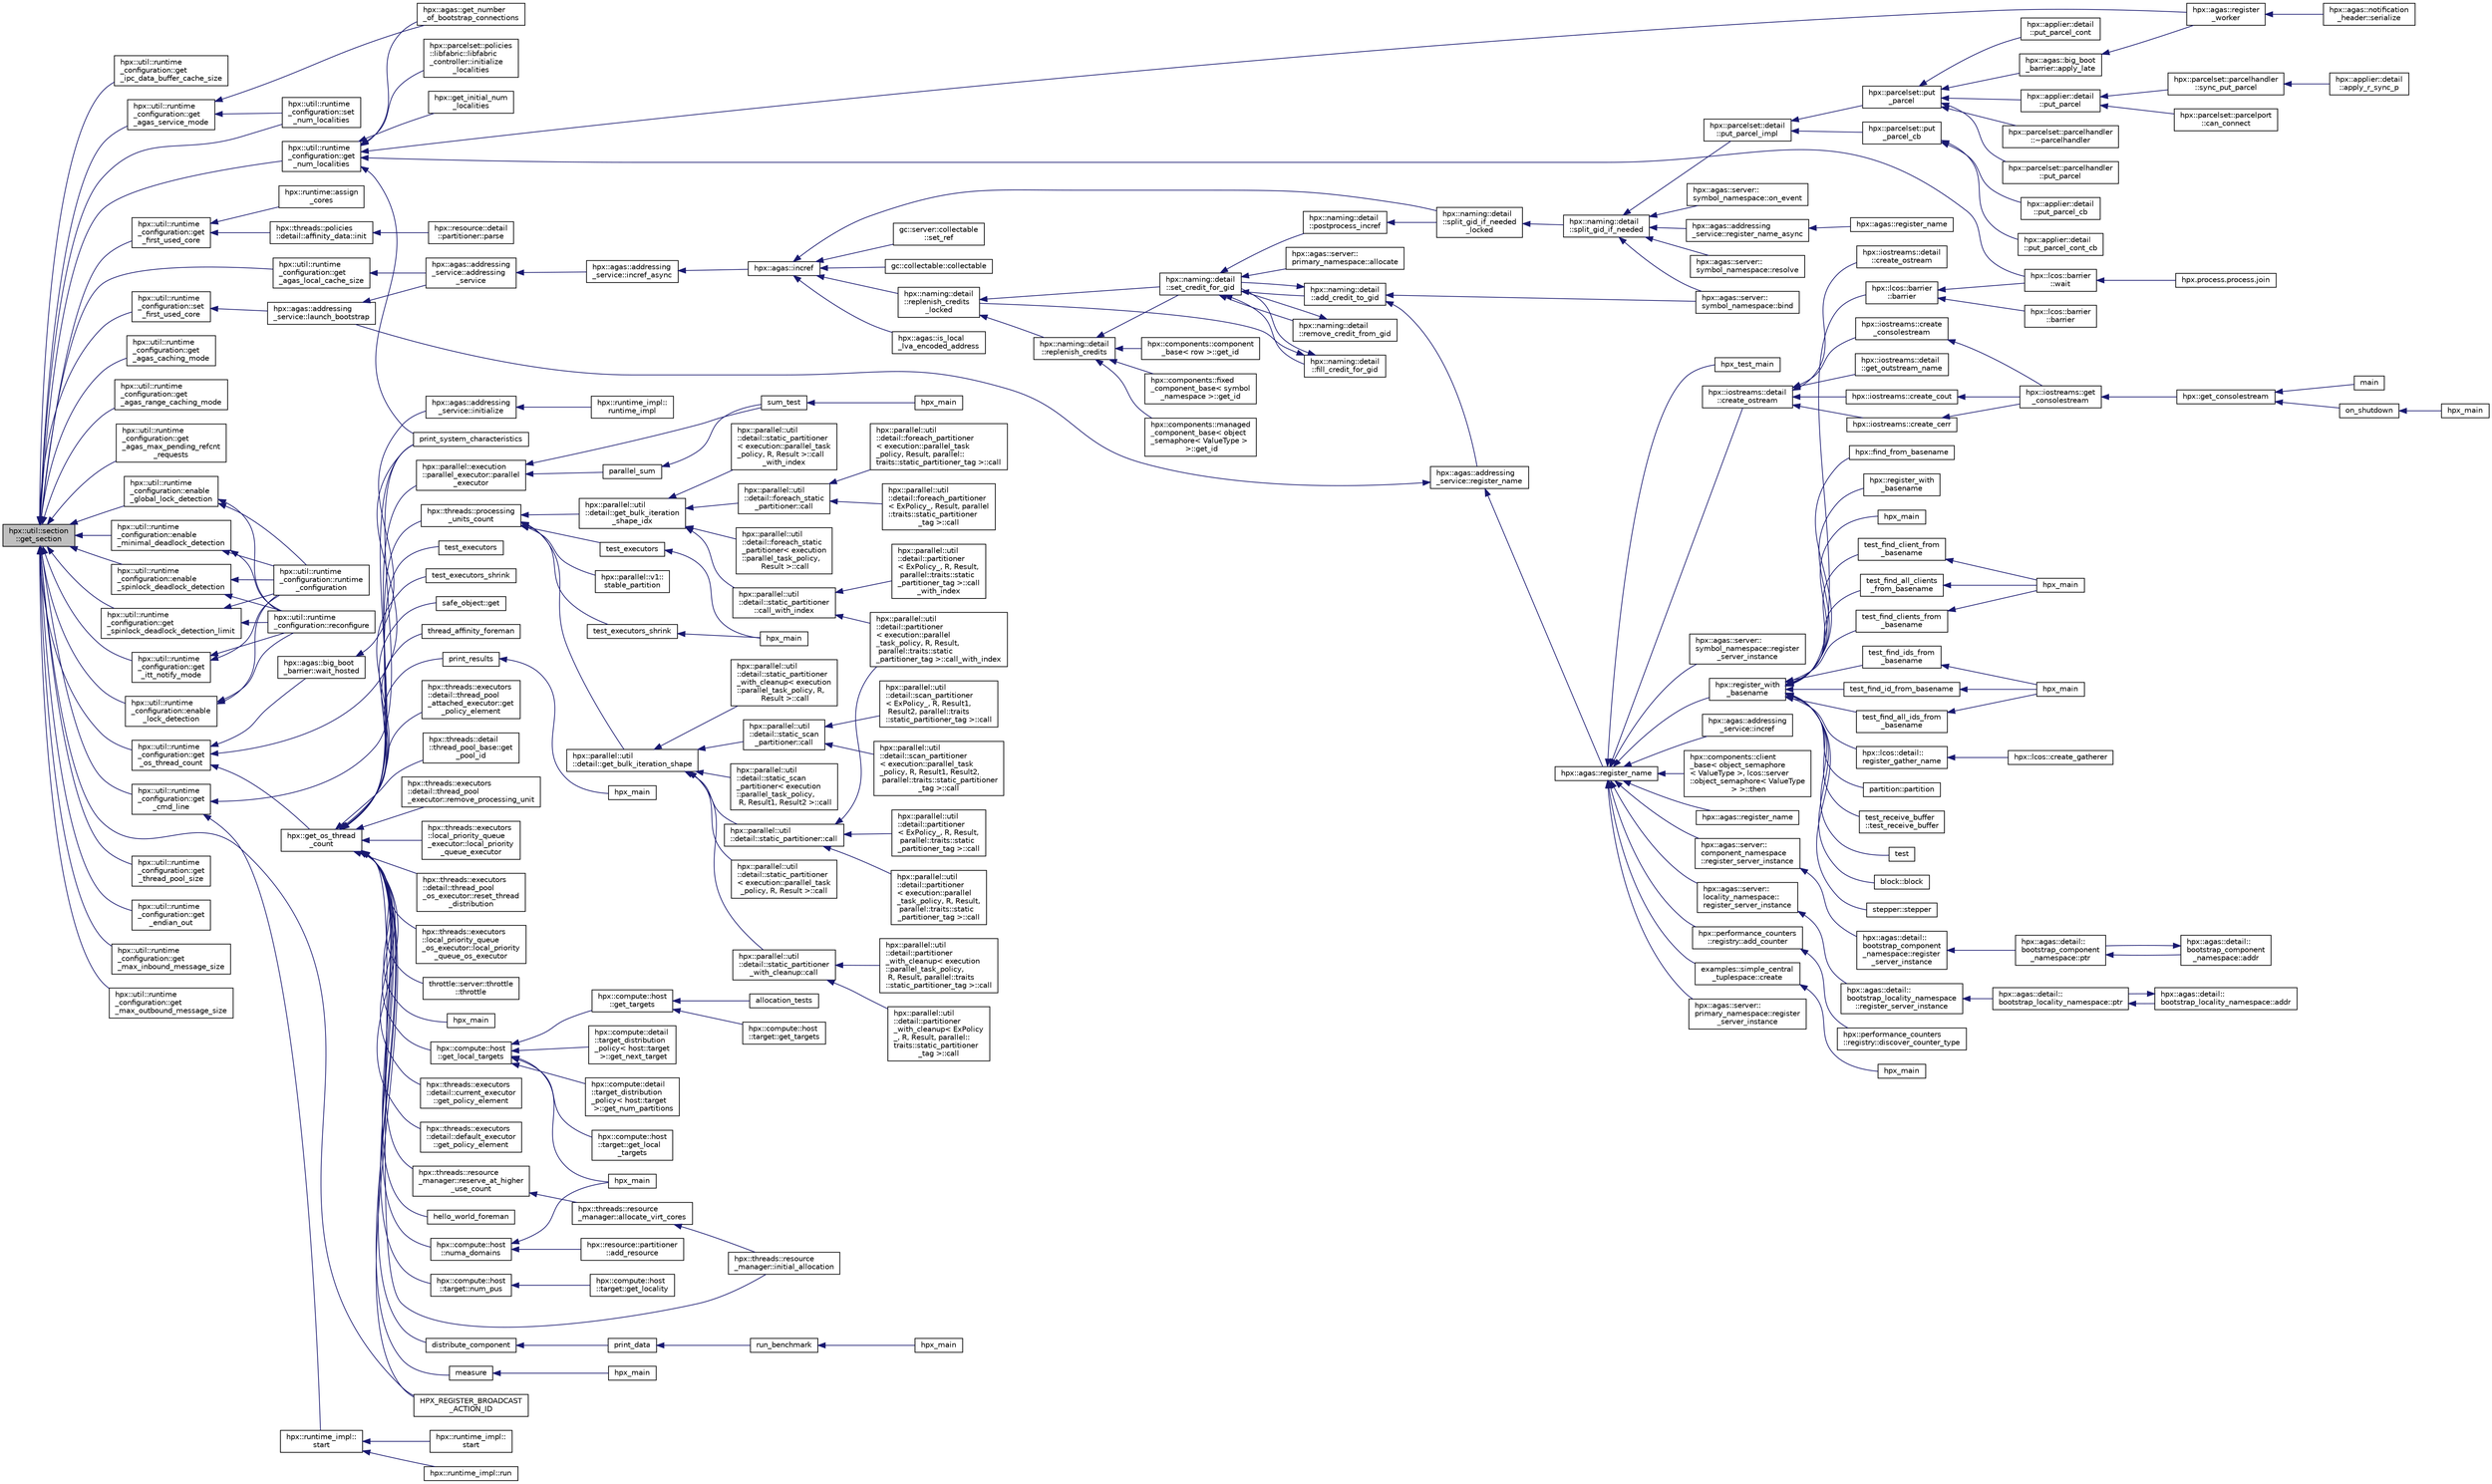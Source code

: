 digraph "hpx::util::section::get_section"
{
  edge [fontname="Helvetica",fontsize="10",labelfontname="Helvetica",labelfontsize="10"];
  node [fontname="Helvetica",fontsize="10",shape=record];
  rankdir="LR";
  Node1155 [label="hpx::util::section\l::get_section",height=0.2,width=0.4,color="black", fillcolor="grey75", style="filled", fontcolor="black"];
  Node1155 -> Node1156 [dir="back",color="midnightblue",fontsize="10",style="solid",fontname="Helvetica"];
  Node1156 [label="hpx::util::runtime\l_configuration::get\l_ipc_data_buffer_cache_size",height=0.2,width=0.4,color="black", fillcolor="white", style="filled",URL="$d8/d70/classhpx_1_1util_1_1runtime__configuration.html#add38a1cea73afa001b337c654b30c5c8"];
  Node1155 -> Node1157 [dir="back",color="midnightblue",fontsize="10",style="solid",fontname="Helvetica"];
  Node1157 [label="hpx::util::runtime\l_configuration::get\l_agas_service_mode",height=0.2,width=0.4,color="black", fillcolor="white", style="filled",URL="$d8/d70/classhpx_1_1util_1_1runtime__configuration.html#a4c42a3c7eaa32455a869e29fcb95e08d"];
  Node1157 -> Node1158 [dir="back",color="midnightblue",fontsize="10",style="solid",fontname="Helvetica"];
  Node1158 [label="hpx::agas::get_number\l_of_bootstrap_connections",height=0.2,width=0.4,color="black", fillcolor="white", style="filled",URL="$dc/d54/namespacehpx_1_1agas.html#ac6fc2c0c43b89634249428c189ddf26c"];
  Node1157 -> Node1159 [dir="back",color="midnightblue",fontsize="10",style="solid",fontname="Helvetica"];
  Node1159 [label="hpx::util::runtime\l_configuration::set\l_num_localities",height=0.2,width=0.4,color="black", fillcolor="white", style="filled",URL="$d8/d70/classhpx_1_1util_1_1runtime__configuration.html#a06ca2f2a89ed314f17dd3fcbfc0a1db4"];
  Node1155 -> Node1160 [dir="back",color="midnightblue",fontsize="10",style="solid",fontname="Helvetica"];
  Node1160 [label="hpx::util::runtime\l_configuration::get\l_num_localities",height=0.2,width=0.4,color="black", fillcolor="white", style="filled",URL="$d8/d70/classhpx_1_1util_1_1runtime__configuration.html#a3bc0092e81a4d36408e627a3216030e4"];
  Node1160 -> Node1161 [dir="back",color="midnightblue",fontsize="10",style="solid",fontname="Helvetica"];
  Node1161 [label="hpx::lcos::barrier\l::wait",height=0.2,width=0.4,color="black", fillcolor="white", style="filled",URL="$d9/dab/classhpx_1_1lcos_1_1barrier.html#a1fcac5ce49dd1b9800affc8c8b84e4c9"];
  Node1161 -> Node1162 [dir="back",color="midnightblue",fontsize="10",style="solid",fontname="Helvetica"];
  Node1162 [label="hpx.process.process.join",height=0.2,width=0.4,color="black", fillcolor="white", style="filled",URL="$d3/d41/classhpx_1_1process_1_1process.html#acc7ec4687f3bf5ae121ef7b494d991d8"];
  Node1160 -> Node1163 [dir="back",color="midnightblue",fontsize="10",style="solid",fontname="Helvetica"];
  Node1163 [label="hpx::agas::register\l_worker",height=0.2,width=0.4,color="black", fillcolor="white", style="filled",URL="$dc/d54/namespacehpx_1_1agas.html#a3c98dc053a97fca0f3f3b5719d9f8336"];
  Node1163 -> Node1164 [dir="back",color="midnightblue",fontsize="10",style="solid",fontname="Helvetica"];
  Node1164 [label="hpx::agas::notification\l_header::serialize",height=0.2,width=0.4,color="black", fillcolor="white", style="filled",URL="$de/dae/structhpx_1_1agas_1_1notification__header.html#aa028cf0e80baf9259523c340c4568634"];
  Node1160 -> Node1158 [dir="back",color="midnightblue",fontsize="10",style="solid",fontname="Helvetica"];
  Node1160 -> Node1165 [dir="back",color="midnightblue",fontsize="10",style="solid",fontname="Helvetica"];
  Node1165 [label="hpx::parcelset::policies\l::libfabric::libfabric\l_controller::initialize\l_localities",height=0.2,width=0.4,color="black", fillcolor="white", style="filled",URL="$db/d9f/classhpx_1_1parcelset_1_1policies_1_1libfabric_1_1libfabric__controller.html#a96eeb6553564bb53a45fd8e516afe9b1"];
  Node1160 -> Node1166 [dir="back",color="midnightblue",fontsize="10",style="solid",fontname="Helvetica"];
  Node1166 [label="hpx::get_initial_num\l_localities",height=0.2,width=0.4,color="black", fillcolor="white", style="filled",URL="$d8/d83/namespacehpx.html#a68d4aa44bb8e58c6b0a6aff2920fdd8d",tooltip="Return the number of localities which were registered at startup for the running application. "];
  Node1160 -> Node1167 [dir="back",color="midnightblue",fontsize="10",style="solid",fontname="Helvetica"];
  Node1167 [label="print_system_characteristics",height=0.2,width=0.4,color="black", fillcolor="white", style="filled",URL="$d0/d07/system__characteristics_8hpp.html#ab89dcd3f8f12bd35634d3849f0e93d90"];
  Node1155 -> Node1159 [dir="back",color="midnightblue",fontsize="10",style="solid",fontname="Helvetica"];
  Node1155 -> Node1168 [dir="back",color="midnightblue",fontsize="10",style="solid",fontname="Helvetica"];
  Node1168 [label="hpx::util::runtime\l_configuration::get\l_first_used_core",height=0.2,width=0.4,color="black", fillcolor="white", style="filled",URL="$d8/d70/classhpx_1_1util_1_1runtime__configuration.html#a85faac923295fe9afbbf615898f74250"];
  Node1168 -> Node1169 [dir="back",color="midnightblue",fontsize="10",style="solid",fontname="Helvetica"];
  Node1169 [label="hpx::threads::policies\l::detail::affinity_data::init",height=0.2,width=0.4,color="black", fillcolor="white", style="filled",URL="$d7/d9b/structhpx_1_1threads_1_1policies_1_1detail_1_1affinity__data.html#af1b5d1af92b58e065b42048f9114f107"];
  Node1169 -> Node1170 [dir="back",color="midnightblue",fontsize="10",style="solid",fontname="Helvetica"];
  Node1170 [label="hpx::resource::detail\l::partitioner::parse",height=0.2,width=0.4,color="black", fillcolor="white", style="filled",URL="$d0/dab/classhpx_1_1resource_1_1detail_1_1partitioner.html#a8319dd5018945e7d493f7a6d88a6ca02"];
  Node1168 -> Node1171 [dir="back",color="midnightblue",fontsize="10",style="solid",fontname="Helvetica"];
  Node1171 [label="hpx::runtime::assign\l_cores",height=0.2,width=0.4,color="black", fillcolor="white", style="filled",URL="$d0/d7b/classhpx_1_1runtime.html#ab3c29b4713d734dea0e6a5799bfe24e5"];
  Node1155 -> Node1172 [dir="back",color="midnightblue",fontsize="10",style="solid",fontname="Helvetica"];
  Node1172 [label="hpx::util::runtime\l_configuration::set\l_first_used_core",height=0.2,width=0.4,color="black", fillcolor="white", style="filled",URL="$d8/d70/classhpx_1_1util_1_1runtime__configuration.html#af1c585ee36a9c0503a013faaa08ad398"];
  Node1172 -> Node1173 [dir="back",color="midnightblue",fontsize="10",style="solid",fontname="Helvetica"];
  Node1173 [label="hpx::agas::addressing\l_service::launch_bootstrap",height=0.2,width=0.4,color="black", fillcolor="white", style="filled",URL="$db/d58/structhpx_1_1agas_1_1addressing__service.html#a664380be3597d3ca31677b2ae5800e76"];
  Node1173 -> Node1174 [dir="back",color="midnightblue",fontsize="10",style="solid",fontname="Helvetica"];
  Node1174 [label="hpx::agas::addressing\l_service::addressing\l_service",height=0.2,width=0.4,color="black", fillcolor="white", style="filled",URL="$db/d58/structhpx_1_1agas_1_1addressing__service.html#a4cd885b12c530009f44f7372c197d54f"];
  Node1174 -> Node1175 [dir="back",color="midnightblue",fontsize="10",style="solid",fontname="Helvetica"];
  Node1175 [label="hpx::agas::addressing\l_service::incref_async",height=0.2,width=0.4,color="black", fillcolor="white", style="filled",URL="$db/d58/structhpx_1_1agas_1_1addressing__service.html#adae9df2634cf648f129f203c3678c1c1",tooltip="Increment the global reference count for the given id. "];
  Node1175 -> Node1176 [dir="back",color="midnightblue",fontsize="10",style="solid",fontname="Helvetica"];
  Node1176 [label="hpx::agas::incref",height=0.2,width=0.4,color="black", fillcolor="white", style="filled",URL="$dc/d54/namespacehpx_1_1agas.html#aad81d2ea721c1a5692e243ef07bf164f"];
  Node1176 -> Node1177 [dir="back",color="midnightblue",fontsize="10",style="solid",fontname="Helvetica"];
  Node1177 [label="hpx::agas::is_local\l_lva_encoded_address",height=0.2,width=0.4,color="black", fillcolor="white", style="filled",URL="$dc/d54/namespacehpx_1_1agas.html#abb5e5584ed3b536ace8e3f58415e24c2"];
  Node1176 -> Node1178 [dir="back",color="midnightblue",fontsize="10",style="solid",fontname="Helvetica"];
  Node1178 [label="gc::server::collectable\l::set_ref",height=0.2,width=0.4,color="black", fillcolor="white", style="filled",URL="$da/d76/structgc_1_1server_1_1collectable.html#a8e123e39f5a85da593dc15b5f872748d"];
  Node1176 -> Node1179 [dir="back",color="midnightblue",fontsize="10",style="solid",fontname="Helvetica"];
  Node1179 [label="gc::collectable::collectable",height=0.2,width=0.4,color="black", fillcolor="white", style="filled",URL="$da/d23/structgc_1_1collectable.html#a9ac791be34891330ff8192ac2ef68c7c"];
  Node1176 -> Node1180 [dir="back",color="midnightblue",fontsize="10",style="solid",fontname="Helvetica"];
  Node1180 [label="hpx::naming::detail\l::split_gid_if_needed\l_locked",height=0.2,width=0.4,color="black", fillcolor="white", style="filled",URL="$d5/d18/namespacehpx_1_1naming_1_1detail.html#a8a41d874bb719f702a76d483293d9d56"];
  Node1180 -> Node1181 [dir="back",color="midnightblue",fontsize="10",style="solid",fontname="Helvetica"];
  Node1181 [label="hpx::naming::detail\l::split_gid_if_needed",height=0.2,width=0.4,color="black", fillcolor="white", style="filled",URL="$d5/d18/namespacehpx_1_1naming_1_1detail.html#a106949fcb9087fb6bdca67d048d6568f"];
  Node1181 -> Node1182 [dir="back",color="midnightblue",fontsize="10",style="solid",fontname="Helvetica"];
  Node1182 [label="hpx::agas::addressing\l_service::register_name_async",height=0.2,width=0.4,color="black", fillcolor="white", style="filled",URL="$db/d58/structhpx_1_1agas_1_1addressing__service.html#adfd0ce835927a3c0396b6fc9e9fbb3cf"];
  Node1182 -> Node1183 [dir="back",color="midnightblue",fontsize="10",style="solid",fontname="Helvetica"];
  Node1183 [label="hpx::agas::register_name",height=0.2,width=0.4,color="black", fillcolor="white", style="filled",URL="$dc/d54/namespacehpx_1_1agas.html#adc43905ef74ad9948375f3948b64fc2f"];
  Node1181 -> Node1184 [dir="back",color="midnightblue",fontsize="10",style="solid",fontname="Helvetica"];
  Node1184 [label="hpx::parcelset::detail\l::put_parcel_impl",height=0.2,width=0.4,color="black", fillcolor="white", style="filled",URL="$dc/d4e/namespacehpx_1_1parcelset_1_1detail.html#a0dfe29365976960c7f5db6388e8ce603"];
  Node1184 -> Node1185 [dir="back",color="midnightblue",fontsize="10",style="solid",fontname="Helvetica"];
  Node1185 [label="hpx::parcelset::put\l_parcel",height=0.2,width=0.4,color="black", fillcolor="white", style="filled",URL="$d4/d41/namespacehpx_1_1parcelset.html#a53a9f5c6cf260dc8d06d194c96182b65"];
  Node1185 -> Node1186 [dir="back",color="midnightblue",fontsize="10",style="solid",fontname="Helvetica"];
  Node1186 [label="hpx::applier::detail\l::put_parcel",height=0.2,width=0.4,color="black", fillcolor="white", style="filled",URL="$d1/d2a/namespacehpx_1_1applier_1_1detail.html#a4d568b8071bb894a09fabfba232c2663"];
  Node1186 -> Node1187 [dir="back",color="midnightblue",fontsize="10",style="solid",fontname="Helvetica"];
  Node1187 [label="hpx::parcelset::parcelhandler\l::sync_put_parcel",height=0.2,width=0.4,color="black", fillcolor="white", style="filled",URL="$d4/d2f/classhpx_1_1parcelset_1_1parcelhandler.html#ad478f8b244ec822fcbcb84aa67b17497"];
  Node1187 -> Node1188 [dir="back",color="midnightblue",fontsize="10",style="solid",fontname="Helvetica"];
  Node1188 [label="hpx::applier::detail\l::apply_r_sync_p",height=0.2,width=0.4,color="black", fillcolor="white", style="filled",URL="$d1/d2a/namespacehpx_1_1applier_1_1detail.html#ab69485311adeb590afa621a4b4be595d"];
  Node1186 -> Node1189 [dir="back",color="midnightblue",fontsize="10",style="solid",fontname="Helvetica"];
  Node1189 [label="hpx::parcelset::parcelport\l::can_connect",height=0.2,width=0.4,color="black", fillcolor="white", style="filled",URL="$d9/d67/classhpx_1_1parcelset_1_1parcelport.html#a68bd6750625124e4de6309e74283a767"];
  Node1185 -> Node1190 [dir="back",color="midnightblue",fontsize="10",style="solid",fontname="Helvetica"];
  Node1190 [label="hpx::applier::detail\l::put_parcel_cont",height=0.2,width=0.4,color="black", fillcolor="white", style="filled",URL="$d1/d2a/namespacehpx_1_1applier_1_1detail.html#aa5119ce6a8f642d2bacf23dc42ade0f9"];
  Node1185 -> Node1191 [dir="back",color="midnightblue",fontsize="10",style="solid",fontname="Helvetica"];
  Node1191 [label="hpx::agas::big_boot\l_barrier::apply_late",height=0.2,width=0.4,color="black", fillcolor="white", style="filled",URL="$d8/db6/structhpx_1_1agas_1_1big__boot__barrier.html#a9148a04a25bea5a37d77b3ff20e1ebfb"];
  Node1191 -> Node1163 [dir="back",color="midnightblue",fontsize="10",style="solid",fontname="Helvetica"];
  Node1185 -> Node1192 [dir="back",color="midnightblue",fontsize="10",style="solid",fontname="Helvetica"];
  Node1192 [label="hpx::parcelset::parcelhandler\l::~parcelhandler",height=0.2,width=0.4,color="black", fillcolor="white", style="filled",URL="$d4/d2f/classhpx_1_1parcelset_1_1parcelhandler.html#a938c1c4259b1be845dc0197465969a17"];
  Node1185 -> Node1193 [dir="back",color="midnightblue",fontsize="10",style="solid",fontname="Helvetica"];
  Node1193 [label="hpx::parcelset::parcelhandler\l::put_parcel",height=0.2,width=0.4,color="black", fillcolor="white", style="filled",URL="$d4/d2f/classhpx_1_1parcelset_1_1parcelhandler.html#aad45344f98c3f15456325c7270ae5ade"];
  Node1184 -> Node1194 [dir="back",color="midnightblue",fontsize="10",style="solid",fontname="Helvetica"];
  Node1194 [label="hpx::parcelset::put\l_parcel_cb",height=0.2,width=0.4,color="black", fillcolor="white", style="filled",URL="$d4/d41/namespacehpx_1_1parcelset.html#a44a60f48094a44cbb7f52b7807dc56ff"];
  Node1194 -> Node1195 [dir="back",color="midnightblue",fontsize="10",style="solid",fontname="Helvetica"];
  Node1195 [label="hpx::applier::detail\l::put_parcel_cb",height=0.2,width=0.4,color="black", fillcolor="white", style="filled",URL="$d1/d2a/namespacehpx_1_1applier_1_1detail.html#a96b7471f7a59fa4d3d298e562507c339"];
  Node1194 -> Node1196 [dir="back",color="midnightblue",fontsize="10",style="solid",fontname="Helvetica"];
  Node1196 [label="hpx::applier::detail\l::put_parcel_cont_cb",height=0.2,width=0.4,color="black", fillcolor="white", style="filled",URL="$d1/d2a/namespacehpx_1_1applier_1_1detail.html#acb5d7569cd53998c51e4b48f09d62e83"];
  Node1181 -> Node1197 [dir="back",color="midnightblue",fontsize="10",style="solid",fontname="Helvetica"];
  Node1197 [label="hpx::agas::server::\lsymbol_namespace::bind",height=0.2,width=0.4,color="black", fillcolor="white", style="filled",URL="$dc/da6/structhpx_1_1agas_1_1server_1_1symbol__namespace.html#a229ead0876ac8c5754793a2ca68de559"];
  Node1181 -> Node1198 [dir="back",color="midnightblue",fontsize="10",style="solid",fontname="Helvetica"];
  Node1198 [label="hpx::agas::server::\lsymbol_namespace::resolve",height=0.2,width=0.4,color="black", fillcolor="white", style="filled",URL="$dc/da6/structhpx_1_1agas_1_1server_1_1symbol__namespace.html#aec3fc24e40dc96142eb77537945e92d5"];
  Node1181 -> Node1199 [dir="back",color="midnightblue",fontsize="10",style="solid",fontname="Helvetica"];
  Node1199 [label="hpx::agas::server::\lsymbol_namespace::on_event",height=0.2,width=0.4,color="black", fillcolor="white", style="filled",URL="$dc/da6/structhpx_1_1agas_1_1server_1_1symbol__namespace.html#abbfcf18e8d40612e4fa618a39a2fc492"];
  Node1176 -> Node1200 [dir="back",color="midnightblue",fontsize="10",style="solid",fontname="Helvetica"];
  Node1200 [label="hpx::naming::detail\l::replenish_credits\l_locked",height=0.2,width=0.4,color="black", fillcolor="white", style="filled",URL="$d5/d18/namespacehpx_1_1naming_1_1detail.html#a011ed4fa9a2f4d4319adc54943fa03d6"];
  Node1200 -> Node1201 [dir="back",color="midnightblue",fontsize="10",style="solid",fontname="Helvetica"];
  Node1201 [label="hpx::naming::detail\l::replenish_credits",height=0.2,width=0.4,color="black", fillcolor="white", style="filled",URL="$d5/d18/namespacehpx_1_1naming_1_1detail.html#aab806d937bd01894af129d3d3cbb22f4"];
  Node1201 -> Node1202 [dir="back",color="midnightblue",fontsize="10",style="solid",fontname="Helvetica"];
  Node1202 [label="hpx::components::component\l_base\< row \>::get_id",height=0.2,width=0.4,color="black", fillcolor="white", style="filled",URL="$d2/de6/classhpx_1_1components_1_1component__base.html#a4c8fd93514039bdf01c48d66d82b19cd"];
  Node1201 -> Node1203 [dir="back",color="midnightblue",fontsize="10",style="solid",fontname="Helvetica"];
  Node1203 [label="hpx::components::fixed\l_component_base\< symbol\l_namespace \>::get_id",height=0.2,width=0.4,color="black", fillcolor="white", style="filled",URL="$df/dfd/classhpx_1_1components_1_1fixed__component__base.html#a3066d2c2779a65cd20ce98b87e4dd4c2"];
  Node1201 -> Node1204 [dir="back",color="midnightblue",fontsize="10",style="solid",fontname="Helvetica"];
  Node1204 [label="hpx::components::managed\l_component_base\< object\l_semaphore\< ValueType \>\l \>::get_id",height=0.2,width=0.4,color="black", fillcolor="white", style="filled",URL="$d1/d7b/classhpx_1_1components_1_1managed__component__base.html#ac026850ad861e1da5393943cf5751708"];
  Node1201 -> Node1205 [dir="back",color="midnightblue",fontsize="10",style="solid",fontname="Helvetica"];
  Node1205 [label="hpx::naming::detail\l::set_credit_for_gid",height=0.2,width=0.4,color="black", fillcolor="white", style="filled",URL="$d5/d18/namespacehpx_1_1naming_1_1detail.html#a87703193ff814a4e1c912e98e655ec51"];
  Node1205 -> Node1206 [dir="back",color="midnightblue",fontsize="10",style="solid",fontname="Helvetica"];
  Node1206 [label="hpx::naming::detail\l::postprocess_incref",height=0.2,width=0.4,color="black", fillcolor="white", style="filled",URL="$d5/d18/namespacehpx_1_1naming_1_1detail.html#a9d2708b2b1a4087d64195137b077ef1d"];
  Node1206 -> Node1180 [dir="back",color="midnightblue",fontsize="10",style="solid",fontname="Helvetica"];
  Node1205 -> Node1207 [dir="back",color="midnightblue",fontsize="10",style="solid",fontname="Helvetica"];
  Node1207 [label="hpx::naming::detail\l::add_credit_to_gid",height=0.2,width=0.4,color="black", fillcolor="white", style="filled",URL="$d5/d18/namespacehpx_1_1naming_1_1detail.html#ab13848a91587535a393be4def980e832"];
  Node1207 -> Node1208 [dir="back",color="midnightblue",fontsize="10",style="solid",fontname="Helvetica"];
  Node1208 [label="hpx::agas::addressing\l_service::register_name",height=0.2,width=0.4,color="black", fillcolor="white", style="filled",URL="$db/d58/structhpx_1_1agas_1_1addressing__service.html#a5929d7fd681a5ed692bfbeaa503fc32d",tooltip="Register a global name with a global address (id) "];
  Node1208 -> Node1173 [dir="back",color="midnightblue",fontsize="10",style="solid",fontname="Helvetica"];
  Node1208 -> Node1209 [dir="back",color="midnightblue",fontsize="10",style="solid",fontname="Helvetica"];
  Node1209 [label="hpx::agas::register_name",height=0.2,width=0.4,color="black", fillcolor="white", style="filled",URL="$dc/d54/namespacehpx_1_1agas.html#a3812793adbf5e7d8c6b468595ac0823f"];
  Node1209 -> Node1210 [dir="back",color="midnightblue",fontsize="10",style="solid",fontname="Helvetica"];
  Node1210 [label="hpx::register_with\l_basename",height=0.2,width=0.4,color="black", fillcolor="white", style="filled",URL="$d8/d83/namespacehpx.html#acf88178dc8c98cb0d7396325b3ccffdd",tooltip="Register the given id using the given base name. "];
  Node1210 -> Node1211 [dir="back",color="midnightblue",fontsize="10",style="solid",fontname="Helvetica"];
  Node1211 [label="stepper::stepper",height=0.2,width=0.4,color="black", fillcolor="white", style="filled",URL="$d0/da6/structstepper.html#a3d3b661e2502d80c80775c190f5585e2"];
  Node1210 -> Node1212 [dir="back",color="midnightblue",fontsize="10",style="solid",fontname="Helvetica"];
  Node1212 [label="hpx::lcos::barrier\l::barrier",height=0.2,width=0.4,color="black", fillcolor="white", style="filled",URL="$d9/dab/classhpx_1_1lcos_1_1barrier.html#ae8e5bad1b2828970404b5d280137d579"];
  Node1212 -> Node1213 [dir="back",color="midnightblue",fontsize="10",style="solid",fontname="Helvetica"];
  Node1213 [label="hpx::lcos::barrier\l::barrier",height=0.2,width=0.4,color="black", fillcolor="white", style="filled",URL="$d9/dab/classhpx_1_1lcos_1_1barrier.html#a8a9fc05508fad7cd1d8014bee0e1d221"];
  Node1212 -> Node1161 [dir="back",color="midnightblue",fontsize="10",style="solid",fontname="Helvetica"];
  Node1210 -> Node1214 [dir="back",color="midnightblue",fontsize="10",style="solid",fontname="Helvetica"];
  Node1214 [label="hpx::find_from_basename",height=0.2,width=0.4,color="black", fillcolor="white", style="filled",URL="$d8/d83/namespacehpx.html#a02d4c4317d9d663b22c2e47aab0b56df",tooltip="Return registered id from the given base name and sequence number. "];
  Node1210 -> Node1215 [dir="back",color="midnightblue",fontsize="10",style="solid",fontname="Helvetica"];
  Node1215 [label="hpx::register_with\l_basename",height=0.2,width=0.4,color="black", fillcolor="white", style="filled",URL="$d8/d83/namespacehpx.html#a09a6c6ffc84d21df225c3f5730de31d0"];
  Node1210 -> Node1216 [dir="back",color="midnightblue",fontsize="10",style="solid",fontname="Helvetica"];
  Node1216 [label="hpx_main",height=0.2,width=0.4,color="black", fillcolor="white", style="filled",URL="$db/d8d/duplicate__id__registration__1596_8cpp.html#aefd26dd818037509b2241068d57e3e1d"];
  Node1210 -> Node1217 [dir="back",color="midnightblue",fontsize="10",style="solid",fontname="Helvetica"];
  Node1217 [label="test_find_all_clients\l_from_basename",height=0.2,width=0.4,color="black", fillcolor="white", style="filled",URL="$dc/d15/find__clients__from__prefix_8cpp.html#aa57a9747db04f3feb78e2e423232d1f9"];
  Node1217 -> Node1218 [dir="back",color="midnightblue",fontsize="10",style="solid",fontname="Helvetica"];
  Node1218 [label="hpx_main",height=0.2,width=0.4,color="black", fillcolor="white", style="filled",URL="$dc/d15/find__clients__from__prefix_8cpp.html#aefd26dd818037509b2241068d57e3e1d"];
  Node1210 -> Node1219 [dir="back",color="midnightblue",fontsize="10",style="solid",fontname="Helvetica"];
  Node1219 [label="test_find_clients_from\l_basename",height=0.2,width=0.4,color="black", fillcolor="white", style="filled",URL="$dc/d15/find__clients__from__prefix_8cpp.html#a6fef840f56014443521cc99c2d9d781c"];
  Node1219 -> Node1218 [dir="back",color="midnightblue",fontsize="10",style="solid",fontname="Helvetica"];
  Node1210 -> Node1220 [dir="back",color="midnightblue",fontsize="10",style="solid",fontname="Helvetica"];
  Node1220 [label="test_find_client_from\l_basename",height=0.2,width=0.4,color="black", fillcolor="white", style="filled",URL="$dc/d15/find__clients__from__prefix_8cpp.html#a61a7f45bc9dd018d57ea2230824dab25"];
  Node1220 -> Node1218 [dir="back",color="midnightblue",fontsize="10",style="solid",fontname="Helvetica"];
  Node1210 -> Node1221 [dir="back",color="midnightblue",fontsize="10",style="solid",fontname="Helvetica"];
  Node1221 [label="test_find_all_ids_from\l_basename",height=0.2,width=0.4,color="black", fillcolor="white", style="filled",URL="$dc/df3/find__ids__from__prefix_8cpp.html#a369302d85871c563e109f575d4c3d29c"];
  Node1221 -> Node1222 [dir="back",color="midnightblue",fontsize="10",style="solid",fontname="Helvetica"];
  Node1222 [label="hpx_main",height=0.2,width=0.4,color="black", fillcolor="white", style="filled",URL="$dc/df3/find__ids__from__prefix_8cpp.html#aefd26dd818037509b2241068d57e3e1d"];
  Node1210 -> Node1223 [dir="back",color="midnightblue",fontsize="10",style="solid",fontname="Helvetica"];
  Node1223 [label="test_find_ids_from\l_basename",height=0.2,width=0.4,color="black", fillcolor="white", style="filled",URL="$dc/df3/find__ids__from__prefix_8cpp.html#a4526a7a41c258e2aedcdabd4ece4f4ba"];
  Node1223 -> Node1222 [dir="back",color="midnightblue",fontsize="10",style="solid",fontname="Helvetica"];
  Node1210 -> Node1224 [dir="back",color="midnightblue",fontsize="10",style="solid",fontname="Helvetica"];
  Node1224 [label="test_find_id_from_basename",height=0.2,width=0.4,color="black", fillcolor="white", style="filled",URL="$dc/df3/find__ids__from__prefix_8cpp.html#a35b932e250f78d774db87c971e42adce"];
  Node1224 -> Node1222 [dir="back",color="midnightblue",fontsize="10",style="solid",fontname="Helvetica"];
  Node1210 -> Node1225 [dir="back",color="midnightblue",fontsize="10",style="solid",fontname="Helvetica"];
  Node1225 [label="hpx::lcos::detail::\lregister_gather_name",height=0.2,width=0.4,color="black", fillcolor="white", style="filled",URL="$d4/d6c/namespacehpx_1_1lcos_1_1detail.html#afb3d3eafe04150308d004869a96242b3"];
  Node1225 -> Node1226 [dir="back",color="midnightblue",fontsize="10",style="solid",fontname="Helvetica"];
  Node1226 [label="hpx::lcos::create_gatherer",height=0.2,width=0.4,color="black", fillcolor="white", style="filled",URL="$d2/dc9/namespacehpx_1_1lcos.html#aaa3e2a825ca566eee4e3c0cfc19b5dc3"];
  Node1210 -> Node1227 [dir="back",color="midnightblue",fontsize="10",style="solid",fontname="Helvetica"];
  Node1227 [label="partition::partition",height=0.2,width=0.4,color="black", fillcolor="white", style="filled",URL="$d3/d98/structpartition.html#a949115c70a8ed7802ec756677063507b"];
  Node1210 -> Node1228 [dir="back",color="midnightblue",fontsize="10",style="solid",fontname="Helvetica"];
  Node1228 [label="test_receive_buffer\l::test_receive_buffer",height=0.2,width=0.4,color="black", fillcolor="white", style="filled",URL="$d1/d2e/structtest__receive__buffer.html#a501e8703c3a9d33b23c67cc3782a3052"];
  Node1210 -> Node1229 [dir="back",color="midnightblue",fontsize="10",style="solid",fontname="Helvetica"];
  Node1229 [label="test",height=0.2,width=0.4,color="black", fillcolor="white", style="filled",URL="$db/d95/register__with__basename__1804_8cpp.html#ae1a3968e7947464bee7714f6d43b7002"];
  Node1210 -> Node1230 [dir="back",color="midnightblue",fontsize="10",style="solid",fontname="Helvetica"];
  Node1230 [label="block::block",height=0.2,width=0.4,color="black", fillcolor="white", style="filled",URL="$d1/d7f/structblock.html#ad2fe04030b850ffa3f213c85f848c0c9"];
  Node1209 -> Node1231 [dir="back",color="midnightblue",fontsize="10",style="solid",fontname="Helvetica"];
  Node1231 [label="hpx::agas::addressing\l_service::incref",height=0.2,width=0.4,color="black", fillcolor="white", style="filled",URL="$db/d58/structhpx_1_1agas_1_1addressing__service.html#a77add8ef493b3ff577876bbbde8b2ead"];
  Node1209 -> Node1232 [dir="back",color="midnightblue",fontsize="10",style="solid",fontname="Helvetica"];
  Node1232 [label="hpx::components::client\l_base\< object_semaphore\l\< ValueType \>, lcos::server\l::object_semaphore\< ValueType\l \> \>::then",height=0.2,width=0.4,color="black", fillcolor="white", style="filled",URL="$d9/dad/classhpx_1_1components_1_1client__base.html#a195e205b5917c50455e9eab169045a2f"];
  Node1209 -> Node1233 [dir="back",color="midnightblue",fontsize="10",style="solid",fontname="Helvetica"];
  Node1233 [label="hpx::agas::server::\lcomponent_namespace\l::register_server_instance",height=0.2,width=0.4,color="black", fillcolor="white", style="filled",URL="$d4/dc8/structhpx_1_1agas_1_1server_1_1component__namespace.html#aa114cf679cc56f70c05ab18aff971ecb"];
  Node1233 -> Node1234 [dir="back",color="midnightblue",fontsize="10",style="solid",fontname="Helvetica"];
  Node1234 [label="hpx::agas::detail::\lbootstrap_component\l_namespace::register\l_server_instance",height=0.2,width=0.4,color="black", fillcolor="white", style="filled",URL="$d4/db7/structhpx_1_1agas_1_1detail_1_1bootstrap__component__namespace.html#abbc31dcbeb87361092d40afcfbd456b8"];
  Node1234 -> Node1235 [dir="back",color="midnightblue",fontsize="10",style="solid",fontname="Helvetica"];
  Node1235 [label="hpx::agas::detail::\lbootstrap_component\l_namespace::ptr",height=0.2,width=0.4,color="black", fillcolor="white", style="filled",URL="$d4/db7/structhpx_1_1agas_1_1detail_1_1bootstrap__component__namespace.html#a2ddc1b51e40d6b5c32f7eeba52a7527d"];
  Node1235 -> Node1236 [dir="back",color="midnightblue",fontsize="10",style="solid",fontname="Helvetica"];
  Node1236 [label="hpx::agas::detail::\lbootstrap_component\l_namespace::addr",height=0.2,width=0.4,color="black", fillcolor="white", style="filled",URL="$d4/db7/structhpx_1_1agas_1_1detail_1_1bootstrap__component__namespace.html#a4947343cef580d3a72f9fcb6803a54b1"];
  Node1236 -> Node1235 [dir="back",color="midnightblue",fontsize="10",style="solid",fontname="Helvetica"];
  Node1209 -> Node1237 [dir="back",color="midnightblue",fontsize="10",style="solid",fontname="Helvetica"];
  Node1237 [label="hpx::agas::register_name",height=0.2,width=0.4,color="black", fillcolor="white", style="filled",URL="$dc/d54/namespacehpx_1_1agas.html#a2430195ce3eb5a044693ffff42ac4124"];
  Node1209 -> Node1238 [dir="back",color="midnightblue",fontsize="10",style="solid",fontname="Helvetica"];
  Node1238 [label="hpx::agas::server::\llocality_namespace::\lregister_server_instance",height=0.2,width=0.4,color="black", fillcolor="white", style="filled",URL="$dc/d72/structhpx_1_1agas_1_1server_1_1locality__namespace.html#af1491746c7368e3824c99bc100f18734"];
  Node1238 -> Node1239 [dir="back",color="midnightblue",fontsize="10",style="solid",fontname="Helvetica"];
  Node1239 [label="hpx::agas::detail::\lbootstrap_locality_namespace\l::register_server_instance",height=0.2,width=0.4,color="black", fillcolor="white", style="filled",URL="$d2/d28/structhpx_1_1agas_1_1detail_1_1bootstrap__locality__namespace.html#ae300573bed5ba4de244854736bc93372"];
  Node1239 -> Node1240 [dir="back",color="midnightblue",fontsize="10",style="solid",fontname="Helvetica"];
  Node1240 [label="hpx::agas::detail::\lbootstrap_locality_namespace::ptr",height=0.2,width=0.4,color="black", fillcolor="white", style="filled",URL="$d2/d28/structhpx_1_1agas_1_1detail_1_1bootstrap__locality__namespace.html#a5d4dcef228d9a8e6040f2e404546a7b8"];
  Node1240 -> Node1241 [dir="back",color="midnightblue",fontsize="10",style="solid",fontname="Helvetica"];
  Node1241 [label="hpx::agas::detail::\lbootstrap_locality_namespace::addr",height=0.2,width=0.4,color="black", fillcolor="white", style="filled",URL="$d2/d28/structhpx_1_1agas_1_1detail_1_1bootstrap__locality__namespace.html#a6a5b1a39f25283d49aae9a42b5c4388a"];
  Node1241 -> Node1240 [dir="back",color="midnightblue",fontsize="10",style="solid",fontname="Helvetica"];
  Node1209 -> Node1242 [dir="back",color="midnightblue",fontsize="10",style="solid",fontname="Helvetica"];
  Node1242 [label="hpx::agas::server::\lprimary_namespace::register\l_server_instance",height=0.2,width=0.4,color="black", fillcolor="white", style="filled",URL="$d7/d3a/structhpx_1_1agas_1_1server_1_1primary__namespace.html#a8d3a53331e87a1a6a16a53a0f5c5d759"];
  Node1209 -> Node1243 [dir="back",color="midnightblue",fontsize="10",style="solid",fontname="Helvetica"];
  Node1243 [label="hpx_test_main",height=0.2,width=0.4,color="black", fillcolor="white", style="filled",URL="$d9/deb/refcnted__symbol__to__local__object_8cpp.html#a9a1c75cfa4bc8637fb9e22dfdca0891a"];
  Node1209 -> Node1244 [dir="back",color="midnightblue",fontsize="10",style="solid",fontname="Helvetica"];
  Node1244 [label="hpx::performance_counters\l::registry::add_counter",height=0.2,width=0.4,color="black", fillcolor="white", style="filled",URL="$d2/d02/classhpx_1_1performance__counters_1_1registry.html#a161780fff85c669515be3253f0e29fa5",tooltip="Add an existing performance counter instance to the registry. "];
  Node1244 -> Node1245 [dir="back",color="midnightblue",fontsize="10",style="solid",fontname="Helvetica"];
  Node1245 [label="hpx::performance_counters\l::registry::discover_counter_type",height=0.2,width=0.4,color="black", fillcolor="white", style="filled",URL="$d2/d02/classhpx_1_1performance__counters_1_1registry.html#af060ad9ba59fefe302c89bd8e80227d9"];
  Node1209 -> Node1246 [dir="back",color="midnightblue",fontsize="10",style="solid",fontname="Helvetica"];
  Node1246 [label="examples::simple_central\l_tuplespace::create",height=0.2,width=0.4,color="black", fillcolor="white", style="filled",URL="$d5/d1b/classexamples_1_1simple__central__tuplespace.html#a56c807f1fdd13e282e0ab8f45fdcf0b7"];
  Node1246 -> Node1247 [dir="back",color="midnightblue",fontsize="10",style="solid",fontname="Helvetica"];
  Node1247 [label="hpx_main",height=0.2,width=0.4,color="black", fillcolor="white", style="filled",URL="$d1/d7b/simple__central__tuplespace__client_8cpp.html#aefd26dd818037509b2241068d57e3e1d"];
  Node1209 -> Node1248 [dir="back",color="midnightblue",fontsize="10",style="solid",fontname="Helvetica"];
  Node1248 [label="hpx::iostreams::detail\l::create_ostream",height=0.2,width=0.4,color="black", fillcolor="white", style="filled",URL="$de/d26/namespacehpx_1_1iostreams_1_1detail.html#a2532c6c409d765cc96f0f062dd1807ea"];
  Node1248 -> Node1249 [dir="back",color="midnightblue",fontsize="10",style="solid",fontname="Helvetica"];
  Node1249 [label="hpx::iostreams::detail\l::get_outstream_name",height=0.2,width=0.4,color="black", fillcolor="white", style="filled",URL="$de/d26/namespacehpx_1_1iostreams_1_1detail.html#a4e5f42733aacfd1b6f845141cc8bd755"];
  Node1248 -> Node1250 [dir="back",color="midnightblue",fontsize="10",style="solid",fontname="Helvetica"];
  Node1250 [label="hpx::iostreams::detail\l::create_ostream",height=0.2,width=0.4,color="black", fillcolor="white", style="filled",URL="$de/d26/namespacehpx_1_1iostreams_1_1detail.html#a6a1ed0a7709d7cba5b0feb9d3752fb31"];
  Node1248 -> Node1251 [dir="back",color="midnightblue",fontsize="10",style="solid",fontname="Helvetica"];
  Node1251 [label="hpx::iostreams::create_cout",height=0.2,width=0.4,color="black", fillcolor="white", style="filled",URL="$dd/d1d/namespacehpx_1_1iostreams.html#a9a178fadf70f9b3c6f74274409a7bc69"];
  Node1251 -> Node1252 [dir="back",color="midnightblue",fontsize="10",style="solid",fontname="Helvetica"];
  Node1252 [label="hpx::iostreams::get\l_consolestream",height=0.2,width=0.4,color="black", fillcolor="white", style="filled",URL="$dd/d1d/namespacehpx_1_1iostreams.html#ac4a2ed792a4f5bdcb286ba83f5cd261d"];
  Node1252 -> Node1253 [dir="back",color="midnightblue",fontsize="10",style="solid",fontname="Helvetica"];
  Node1253 [label="hpx::get_consolestream",height=0.2,width=0.4,color="black", fillcolor="white", style="filled",URL="$d8/d83/namespacehpx.html#af305e0b2731f998440d87c7500187a11"];
  Node1253 -> Node1254 [dir="back",color="midnightblue",fontsize="10",style="solid",fontname="Helvetica"];
  Node1254 [label="main",height=0.2,width=0.4,color="black", fillcolor="white", style="filled",URL="$db/dd0/lost__output__2236_8cpp.html#a3c04138a5bfe5d72780bb7e82a18e627"];
  Node1253 -> Node1255 [dir="back",color="midnightblue",fontsize="10",style="solid",fontname="Helvetica"];
  Node1255 [label="on_shutdown",height=0.2,width=0.4,color="black", fillcolor="white", style="filled",URL="$de/d67/no__output__1173_8cpp.html#ada3655c097ed162539aadedb0de3673b"];
  Node1255 -> Node1256 [dir="back",color="midnightblue",fontsize="10",style="solid",fontname="Helvetica"];
  Node1256 [label="hpx_main",height=0.2,width=0.4,color="black", fillcolor="white", style="filled",URL="$de/d67/no__output__1173_8cpp.html#a4ca51ec94fa82421fc621b58eef7b01c"];
  Node1248 -> Node1257 [dir="back",color="midnightblue",fontsize="10",style="solid",fontname="Helvetica"];
  Node1257 [label="hpx::iostreams::create_cerr",height=0.2,width=0.4,color="black", fillcolor="white", style="filled",URL="$dd/d1d/namespacehpx_1_1iostreams.html#aecf4f2ddc53a24fe917ce7cca0bda378"];
  Node1257 -> Node1252 [dir="back",color="midnightblue",fontsize="10",style="solid",fontname="Helvetica"];
  Node1248 -> Node1258 [dir="back",color="midnightblue",fontsize="10",style="solid",fontname="Helvetica"];
  Node1258 [label="hpx::iostreams::create\l_consolestream",height=0.2,width=0.4,color="black", fillcolor="white", style="filled",URL="$dd/d1d/namespacehpx_1_1iostreams.html#ade2ebf54e04b80ddcf3c31dd0bad5ece"];
  Node1258 -> Node1252 [dir="back",color="midnightblue",fontsize="10",style="solid",fontname="Helvetica"];
  Node1209 -> Node1259 [dir="back",color="midnightblue",fontsize="10",style="solid",fontname="Helvetica"];
  Node1259 [label="hpx::agas::server::\lsymbol_namespace::register\l_server_instance",height=0.2,width=0.4,color="black", fillcolor="white", style="filled",URL="$dc/da6/structhpx_1_1agas_1_1server_1_1symbol__namespace.html#ac7de45f2a45cfccf925b88563f61efb0"];
  Node1207 -> Node1205 [dir="back",color="midnightblue",fontsize="10",style="solid",fontname="Helvetica"];
  Node1207 -> Node1197 [dir="back",color="midnightblue",fontsize="10",style="solid",fontname="Helvetica"];
  Node1205 -> Node1260 [dir="back",color="midnightblue",fontsize="10",style="solid",fontname="Helvetica"];
  Node1260 [label="hpx::naming::detail\l::remove_credit_from_gid",height=0.2,width=0.4,color="black", fillcolor="white", style="filled",URL="$d5/d18/namespacehpx_1_1naming_1_1detail.html#a3ccb4b028c2c757c0fabdfe58ac07e47"];
  Node1260 -> Node1205 [dir="back",color="midnightblue",fontsize="10",style="solid",fontname="Helvetica"];
  Node1205 -> Node1261 [dir="back",color="midnightblue",fontsize="10",style="solid",fontname="Helvetica"];
  Node1261 [label="hpx::naming::detail\l::fill_credit_for_gid",height=0.2,width=0.4,color="black", fillcolor="white", style="filled",URL="$d5/d18/namespacehpx_1_1naming_1_1detail.html#a3ec890e6a5b5c8fbd21b11dfe7e50352"];
  Node1261 -> Node1200 [dir="back",color="midnightblue",fontsize="10",style="solid",fontname="Helvetica"];
  Node1261 -> Node1205 [dir="back",color="midnightblue",fontsize="10",style="solid",fontname="Helvetica"];
  Node1205 -> Node1262 [dir="back",color="midnightblue",fontsize="10",style="solid",fontname="Helvetica"];
  Node1262 [label="hpx::agas::server::\lprimary_namespace::allocate",height=0.2,width=0.4,color="black", fillcolor="white", style="filled",URL="$d7/d3a/structhpx_1_1agas_1_1server_1_1primary__namespace.html#a87560fb730ac846b91fc7287dc4e247b"];
  Node1200 -> Node1205 [dir="back",color="midnightblue",fontsize="10",style="solid",fontname="Helvetica"];
  Node1155 -> Node1263 [dir="back",color="midnightblue",fontsize="10",style="solid",fontname="Helvetica"];
  Node1263 [label="hpx::util::runtime\l_configuration::get\l_agas_local_cache_size",height=0.2,width=0.4,color="black", fillcolor="white", style="filled",URL="$d8/d70/classhpx_1_1util_1_1runtime__configuration.html#a5fc409d10bc5e063fde7992fb2d8eefe"];
  Node1263 -> Node1174 [dir="back",color="midnightblue",fontsize="10",style="solid",fontname="Helvetica"];
  Node1155 -> Node1264 [dir="back",color="midnightblue",fontsize="10",style="solid",fontname="Helvetica"];
  Node1264 [label="hpx::util::runtime\l_configuration::get\l_agas_caching_mode",height=0.2,width=0.4,color="black", fillcolor="white", style="filled",URL="$d8/d70/classhpx_1_1util_1_1runtime__configuration.html#a63a28ae050411216d22b10d410037a8e"];
  Node1155 -> Node1265 [dir="back",color="midnightblue",fontsize="10",style="solid",fontname="Helvetica"];
  Node1265 [label="hpx::util::runtime\l_configuration::get\l_agas_range_caching_mode",height=0.2,width=0.4,color="black", fillcolor="white", style="filled",URL="$d8/d70/classhpx_1_1util_1_1runtime__configuration.html#a2e5b3d91e37c85a7e9bcf20d122013af"];
  Node1155 -> Node1266 [dir="back",color="midnightblue",fontsize="10",style="solid",fontname="Helvetica"];
  Node1266 [label="hpx::util::runtime\l_configuration::get\l_agas_max_pending_refcnt\l_requests",height=0.2,width=0.4,color="black", fillcolor="white", style="filled",URL="$d8/d70/classhpx_1_1util_1_1runtime__configuration.html#a7b1119d91f38934d94f35070c9ba0cb3"];
  Node1155 -> Node1267 [dir="back",color="midnightblue",fontsize="10",style="solid",fontname="Helvetica"];
  Node1267 [label="hpx::util::runtime\l_configuration::get\l_itt_notify_mode",height=0.2,width=0.4,color="black", fillcolor="white", style="filled",URL="$d8/d70/classhpx_1_1util_1_1runtime__configuration.html#a4b9d4d9314f708abef1dc126d7dcdbe5"];
  Node1267 -> Node1268 [dir="back",color="midnightblue",fontsize="10",style="solid",fontname="Helvetica"];
  Node1268 [label="hpx::util::runtime\l_configuration::runtime\l_configuration",height=0.2,width=0.4,color="black", fillcolor="white", style="filled",URL="$d8/d70/classhpx_1_1util_1_1runtime__configuration.html#a4945b586593d9b0c7bbd74817e77a9f4"];
  Node1267 -> Node1269 [dir="back",color="midnightblue",fontsize="10",style="solid",fontname="Helvetica"];
  Node1269 [label="hpx::util::runtime\l_configuration::reconfigure",height=0.2,width=0.4,color="black", fillcolor="white", style="filled",URL="$d8/d70/classhpx_1_1util_1_1runtime__configuration.html#a8e854ee878864646317af5a42360b326"];
  Node1155 -> Node1270 [dir="back",color="midnightblue",fontsize="10",style="solid",fontname="Helvetica"];
  Node1270 [label="hpx::util::runtime\l_configuration::enable\l_lock_detection",height=0.2,width=0.4,color="black", fillcolor="white", style="filled",URL="$d8/d70/classhpx_1_1util_1_1runtime__configuration.html#ab50e77409c383b0017ca0036fc3788b8"];
  Node1270 -> Node1268 [dir="back",color="midnightblue",fontsize="10",style="solid",fontname="Helvetica"];
  Node1270 -> Node1269 [dir="back",color="midnightblue",fontsize="10",style="solid",fontname="Helvetica"];
  Node1155 -> Node1271 [dir="back",color="midnightblue",fontsize="10",style="solid",fontname="Helvetica"];
  Node1271 [label="hpx::util::runtime\l_configuration::enable\l_global_lock_detection",height=0.2,width=0.4,color="black", fillcolor="white", style="filled",URL="$d8/d70/classhpx_1_1util_1_1runtime__configuration.html#abe829ef1a5980b358b6776908007262c"];
  Node1271 -> Node1268 [dir="back",color="midnightblue",fontsize="10",style="solid",fontname="Helvetica"];
  Node1271 -> Node1269 [dir="back",color="midnightblue",fontsize="10",style="solid",fontname="Helvetica"];
  Node1155 -> Node1272 [dir="back",color="midnightblue",fontsize="10",style="solid",fontname="Helvetica"];
  Node1272 [label="hpx::util::runtime\l_configuration::enable\l_minimal_deadlock_detection",height=0.2,width=0.4,color="black", fillcolor="white", style="filled",URL="$d8/d70/classhpx_1_1util_1_1runtime__configuration.html#a3f52b5b8581475a998fd6b65be93b04c"];
  Node1272 -> Node1268 [dir="back",color="midnightblue",fontsize="10",style="solid",fontname="Helvetica"];
  Node1272 -> Node1269 [dir="back",color="midnightblue",fontsize="10",style="solid",fontname="Helvetica"];
  Node1155 -> Node1273 [dir="back",color="midnightblue",fontsize="10",style="solid",fontname="Helvetica"];
  Node1273 [label="hpx::util::runtime\l_configuration::enable\l_spinlock_deadlock_detection",height=0.2,width=0.4,color="black", fillcolor="white", style="filled",URL="$d8/d70/classhpx_1_1util_1_1runtime__configuration.html#a70fafe541a43c2fe5d039c39de787174"];
  Node1273 -> Node1268 [dir="back",color="midnightblue",fontsize="10",style="solid",fontname="Helvetica"];
  Node1273 -> Node1269 [dir="back",color="midnightblue",fontsize="10",style="solid",fontname="Helvetica"];
  Node1155 -> Node1274 [dir="back",color="midnightblue",fontsize="10",style="solid",fontname="Helvetica"];
  Node1274 [label="hpx::util::runtime\l_configuration::get\l_spinlock_deadlock_detection_limit",height=0.2,width=0.4,color="black", fillcolor="white", style="filled",URL="$d8/d70/classhpx_1_1util_1_1runtime__configuration.html#aa7c3b564f809ff66f071c5fda8037905"];
  Node1274 -> Node1268 [dir="back",color="midnightblue",fontsize="10",style="solid",fontname="Helvetica"];
  Node1274 -> Node1269 [dir="back",color="midnightblue",fontsize="10",style="solid",fontname="Helvetica"];
  Node1155 -> Node1275 [dir="back",color="midnightblue",fontsize="10",style="solid",fontname="Helvetica"];
  Node1275 [label="hpx::util::runtime\l_configuration::get\l_os_thread_count",height=0.2,width=0.4,color="black", fillcolor="white", style="filled",URL="$d8/d70/classhpx_1_1util_1_1runtime__configuration.html#adfdef6ebaabc69741dde50ac4d6fd6a9"];
  Node1275 -> Node1276 [dir="back",color="midnightblue",fontsize="10",style="solid",fontname="Helvetica"];
  Node1276 [label="hpx::agas::big_boot\l_barrier::wait_hosted",height=0.2,width=0.4,color="black", fillcolor="white", style="filled",URL="$d8/db6/structhpx_1_1agas_1_1big__boot__barrier.html#af83d97cabe46bfd67841283fece1cb24"];
  Node1276 -> Node1277 [dir="back",color="midnightblue",fontsize="10",style="solid",fontname="Helvetica"];
  Node1277 [label="hpx::agas::addressing\l_service::initialize",height=0.2,width=0.4,color="black", fillcolor="white", style="filled",URL="$db/d58/structhpx_1_1agas_1_1addressing__service.html#afb80dcf683086f9ec1237c81129017d8"];
  Node1277 -> Node1278 [dir="back",color="midnightblue",fontsize="10",style="solid",fontname="Helvetica"];
  Node1278 [label="hpx::runtime_impl::\lruntime_impl",height=0.2,width=0.4,color="black", fillcolor="white", style="filled",URL="$dc/d80/classhpx_1_1runtime__impl.html#a19b55584b2e6b6b4d72ae159fbef0f6e"];
  Node1275 -> Node1279 [dir="back",color="midnightblue",fontsize="10",style="solid",fontname="Helvetica"];
  Node1279 [label="hpx::get_os_thread\l_count",height=0.2,width=0.4,color="black", fillcolor="white", style="filled",URL="$d8/d83/namespacehpx.html#a7899ab2136e9b3ba674caf70aa659a59",tooltip="Return the number of OS-threads running in the runtime instance the current HPX-thread is associated ..."];
  Node1279 -> Node1280 [dir="back",color="midnightblue",fontsize="10",style="solid",fontname="Helvetica"];
  Node1280 [label="hpx_main",height=0.2,width=0.4,color="black", fillcolor="white", style="filled",URL="$d0/d6b/1d__stencil__4__repart_8cpp.html#a4ca51ec94fa82421fc621b58eef7b01c"];
  Node1279 -> Node1281 [dir="back",color="midnightblue",fontsize="10",style="solid",fontname="Helvetica"];
  Node1281 [label="print_results",height=0.2,width=0.4,color="black", fillcolor="white", style="filled",URL="$da/d1e/coroutines__call__overhead_8cpp.html#a5b5b243287b5325d9c4819edf9570ef3"];
  Node1281 -> Node1282 [dir="back",color="midnightblue",fontsize="10",style="solid",fontname="Helvetica"];
  Node1282 [label="hpx_main",height=0.2,width=0.4,color="black", fillcolor="white", style="filled",URL="$da/d1e/coroutines__call__overhead_8cpp.html#aaf67a3863f19ff7033e239ebb1204fb7"];
  Node1279 -> Node1283 [dir="back",color="midnightblue",fontsize="10",style="solid",fontname="Helvetica"];
  Node1283 [label="hpx::threads::executors\l::detail::current_executor\l::get_policy_element",height=0.2,width=0.4,color="black", fillcolor="white", style="filled",URL="$d9/d5b/classhpx_1_1threads_1_1executors_1_1detail_1_1current__executor.html#a3578a3ebbca801ca6296352f6deb371f"];
  Node1279 -> Node1284 [dir="back",color="midnightblue",fontsize="10",style="solid",fontname="Helvetica"];
  Node1284 [label="hpx::threads::executors\l::detail::default_executor\l::get_policy_element",height=0.2,width=0.4,color="black", fillcolor="white", style="filled",URL="$dd/df3/classhpx_1_1threads_1_1executors_1_1detail_1_1default__executor.html#a200c3c6b97799ef614c3bdc3de05e18f"];
  Node1279 -> Node1285 [dir="back",color="midnightblue",fontsize="10",style="solid",fontname="Helvetica"];
  Node1285 [label="hpx::compute::host\l::get_local_targets",height=0.2,width=0.4,color="black", fillcolor="white", style="filled",URL="$d4/da7/namespacehpx_1_1compute_1_1host.html#a238769942b8ebc61d862ec2e387fad36"];
  Node1285 -> Node1286 [dir="back",color="midnightblue",fontsize="10",style="solid",fontname="Helvetica"];
  Node1286 [label="hpx::compute::host\l::get_targets",height=0.2,width=0.4,color="black", fillcolor="white", style="filled",URL="$d4/da7/namespacehpx_1_1compute_1_1host.html#a4245026cb24f42b34b7e2b19a158675f"];
  Node1286 -> Node1287 [dir="back",color="midnightblue",fontsize="10",style="solid",fontname="Helvetica"];
  Node1287 [label="allocation_tests",height=0.2,width=0.4,color="black", fillcolor="white", style="filled",URL="$d9/dd1/partitioned__vector__target_8cpp.html#a6d87fc781021613fc9f4ff247fbd5c86"];
  Node1286 -> Node1288 [dir="back",color="midnightblue",fontsize="10",style="solid",fontname="Helvetica"];
  Node1288 [label="hpx::compute::host\l::target::get_targets",height=0.2,width=0.4,color="black", fillcolor="white", style="filled",URL="$d9/d46/structhpx_1_1compute_1_1host_1_1target.html#a49590aa5b04c3aaec68e14a716e8b36c"];
  Node1285 -> Node1289 [dir="back",color="midnightblue",fontsize="10",style="solid",fontname="Helvetica"];
  Node1289 [label="hpx_main",height=0.2,width=0.4,color="black", fillcolor="white", style="filled",URL="$da/d5f/stream_8cpp.html#a4ca51ec94fa82421fc621b58eef7b01c"];
  Node1285 -> Node1290 [dir="back",color="midnightblue",fontsize="10",style="solid",fontname="Helvetica"];
  Node1290 [label="hpx::compute::host\l::target::get_local\l_targets",height=0.2,width=0.4,color="black", fillcolor="white", style="filled",URL="$d9/d46/structhpx_1_1compute_1_1host_1_1target.html#a9de14ce81878c25554e9fba447b39e77"];
  Node1285 -> Node1291 [dir="back",color="midnightblue",fontsize="10",style="solid",fontname="Helvetica"];
  Node1291 [label="hpx::compute::detail\l::target_distribution\l_policy\< host::target\l \>::get_next_target",height=0.2,width=0.4,color="black", fillcolor="white", style="filled",URL="$db/d72/structhpx_1_1compute_1_1detail_1_1target__distribution__policy.html#ad226e2886f92e3bb62722a937d577224"];
  Node1285 -> Node1292 [dir="back",color="midnightblue",fontsize="10",style="solid",fontname="Helvetica"];
  Node1292 [label="hpx::compute::detail\l::target_distribution\l_policy\< host::target\l \>::get_num_partitions",height=0.2,width=0.4,color="black", fillcolor="white", style="filled",URL="$db/d72/structhpx_1_1compute_1_1detail_1_1target__distribution__policy.html#ac9e72095f6f4e2104d7baeea016c6731"];
  Node1279 -> Node1293 [dir="back",color="midnightblue",fontsize="10",style="solid",fontname="Helvetica"];
  Node1293 [label="hello_world_foreman",height=0.2,width=0.4,color="black", fillcolor="white", style="filled",URL="$d0/d67/hello__world_8cpp.html#a96e0322b90fa489adbfee369aa532c83"];
  Node1279 -> Node1294 [dir="back",color="midnightblue",fontsize="10",style="solid",fontname="Helvetica"];
  Node1294 [label="hpx::compute::host\l::target::num_pus",height=0.2,width=0.4,color="black", fillcolor="white", style="filled",URL="$d9/d46/structhpx_1_1compute_1_1host_1_1target.html#acec60cfb619c1a63ca22f723e521d89f"];
  Node1294 -> Node1295 [dir="back",color="midnightblue",fontsize="10",style="solid",fontname="Helvetica"];
  Node1295 [label="hpx::compute::host\l::target::get_locality",height=0.2,width=0.4,color="black", fillcolor="white", style="filled",URL="$d9/d46/structhpx_1_1compute_1_1host_1_1target.html#aeed846f8c9c70a97451bd9a8bd0b1d70"];
  Node1279 -> Node1296 [dir="back",color="midnightblue",fontsize="10",style="solid",fontname="Helvetica"];
  Node1296 [label="hpx::compute::host\l::numa_domains",height=0.2,width=0.4,color="black", fillcolor="white", style="filled",URL="$d4/da7/namespacehpx_1_1compute_1_1host.html#a148bd526927f3b5f85a108c890973588"];
  Node1296 -> Node1297 [dir="back",color="midnightblue",fontsize="10",style="solid",fontname="Helvetica"];
  Node1297 [label="hpx::resource::partitioner\l::add_resource",height=0.2,width=0.4,color="black", fillcolor="white", style="filled",URL="$dc/d38/classhpx_1_1resource_1_1partitioner.html#ae994b2afde4fe9414c8e0b158615387b"];
  Node1296 -> Node1289 [dir="back",color="midnightblue",fontsize="10",style="solid",fontname="Helvetica"];
  Node1279 -> Node1298 [dir="back",color="midnightblue",fontsize="10",style="solid",fontname="Helvetica"];
  Node1298 [label="distribute_component",height=0.2,width=0.4,color="black", fillcolor="white", style="filled",URL="$dc/de1/osu__coll_8hpp.html#a70ccfbb59a3d364de9007f91ee45c330"];
  Node1298 -> Node1299 [dir="back",color="midnightblue",fontsize="10",style="solid",fontname="Helvetica"];
  Node1299 [label="print_data",height=0.2,width=0.4,color="black", fillcolor="white", style="filled",URL="$dc/de1/osu__coll_8hpp.html#a5fba99ed1ff27b2151a9ac0531d040ce"];
  Node1299 -> Node1300 [dir="back",color="midnightblue",fontsize="10",style="solid",fontname="Helvetica"];
  Node1300 [label="run_benchmark",height=0.2,width=0.4,color="black", fillcolor="white", style="filled",URL="$d3/dca/osu__bcast_8cpp.html#a03a9259c1031dc6e2473041a34d95b4d"];
  Node1300 -> Node1301 [dir="back",color="midnightblue",fontsize="10",style="solid",fontname="Helvetica"];
  Node1301 [label="hpx_main",height=0.2,width=0.4,color="black", fillcolor="white", style="filled",URL="$d3/dca/osu__bcast_8cpp.html#a4ca51ec94fa82421fc621b58eef7b01c"];
  Node1279 -> Node1302 [dir="back",color="midnightblue",fontsize="10",style="solid",fontname="Helvetica"];
  Node1302 [label="hpx::parallel::execution\l::parallel_executor::parallel\l_executor",height=0.2,width=0.4,color="black", fillcolor="white", style="filled",URL="$db/d9b/structhpx_1_1parallel_1_1execution_1_1parallel__executor.html#a87246529171e7bcd646a34da98ccb4ea",tooltip="Create a new parallel executor. "];
  Node1302 -> Node1303 [dir="back",color="midnightblue",fontsize="10",style="solid",fontname="Helvetica"];
  Node1303 [label="parallel_sum",height=0.2,width=0.4,color="black", fillcolor="white", style="filled",URL="$de/ddd/created__executor__v1_8cpp.html#a80274c30da23d7824ffc381645cbcfeb"];
  Node1303 -> Node1304 [dir="back",color="midnightblue",fontsize="10",style="solid",fontname="Helvetica"];
  Node1304 [label="sum_test",height=0.2,width=0.4,color="black", fillcolor="white", style="filled",URL="$de/ddd/created__executor__v1_8cpp.html#a00698497aebbb08ccb1fafc32f2e52a2"];
  Node1304 -> Node1305 [dir="back",color="midnightblue",fontsize="10",style="solid",fontname="Helvetica"];
  Node1305 [label="hpx_main",height=0.2,width=0.4,color="black", fillcolor="white", style="filled",URL="$de/ddd/created__executor__v1_8cpp.html#a4ca51ec94fa82421fc621b58eef7b01c"];
  Node1302 -> Node1304 [dir="back",color="midnightblue",fontsize="10",style="solid",fontname="Helvetica"];
  Node1279 -> Node1306 [dir="back",color="midnightblue",fontsize="10",style="solid",fontname="Helvetica"];
  Node1306 [label="measure",height=0.2,width=0.4,color="black", fillcolor="white", style="filled",URL="$d2/d07/parent__vs__child__stealing_8cpp.html#a91927c56b9c1646f2ff27e2764ef5e99"];
  Node1306 -> Node1307 [dir="back",color="midnightblue",fontsize="10",style="solid",fontname="Helvetica"];
  Node1307 [label="hpx_main",height=0.2,width=0.4,color="black", fillcolor="white", style="filled",URL="$d2/d07/parent__vs__child__stealing_8cpp.html#a4ca51ec94fa82421fc621b58eef7b01c"];
  Node1279 -> Node1308 [dir="back",color="midnightblue",fontsize="10",style="solid",fontname="Helvetica"];
  Node1308 [label="hpx::threads::resource\l_manager::initial_allocation",height=0.2,width=0.4,color="black", fillcolor="white", style="filled",URL="$d2/dba/classhpx_1_1threads_1_1resource__manager.html#a134f43f58a4f65cdece92e6cf1b2520a"];
  Node1279 -> Node1309 [dir="back",color="midnightblue",fontsize="10",style="solid",fontname="Helvetica"];
  Node1309 [label="hpx::threads::resource\l_manager::reserve_at_higher\l_use_count",height=0.2,width=0.4,color="black", fillcolor="white", style="filled",URL="$d2/dba/classhpx_1_1threads_1_1resource__manager.html#a3915e09985ac2b21e905b20abc56ff13"];
  Node1309 -> Node1310 [dir="back",color="midnightblue",fontsize="10",style="solid",fontname="Helvetica"];
  Node1310 [label="hpx::threads::resource\l_manager::allocate_virt_cores",height=0.2,width=0.4,color="black", fillcolor="white", style="filled",URL="$d2/dba/classhpx_1_1threads_1_1resource__manager.html#a478df1e76fda2c6040166eeb337cfee4"];
  Node1310 -> Node1308 [dir="back",color="midnightblue",fontsize="10",style="solid",fontname="Helvetica"];
  Node1279 -> Node1311 [dir="back",color="midnightblue",fontsize="10",style="solid",fontname="Helvetica"];
  Node1311 [label="test_executors",height=0.2,width=0.4,color="black", fillcolor="white", style="filled",URL="$d8/d2f/tests_2unit_2threads_2resource__manager_8cpp.html#a45b318cef14645be0e49177e1a38f01c"];
  Node1279 -> Node1312 [dir="back",color="midnightblue",fontsize="10",style="solid",fontname="Helvetica"];
  Node1312 [label="test_executors_shrink",height=0.2,width=0.4,color="black", fillcolor="white", style="filled",URL="$d8/d2f/tests_2unit_2threads_2resource__manager_8cpp.html#ae00a81d5b267b3b475c02777788798d5"];
  Node1279 -> Node1313 [dir="back",color="midnightblue",fontsize="10",style="solid",fontname="Helvetica"];
  Node1313 [label="HPX_REGISTER_BROADCAST\l_ACTION_ID",height=0.2,width=0.4,color="black", fillcolor="white", style="filled",URL="$de/d5c/runtime__support__server_8cpp.html#a2c7fd60adfab122ae67b173ad73fc706"];
  Node1279 -> Node1314 [dir="back",color="midnightblue",fontsize="10",style="solid",fontname="Helvetica"];
  Node1314 [label="safe_object::get",height=0.2,width=0.4,color="black", fillcolor="white", style="filled",URL="$d9/d4e/structsafe__object.html#a36dd918aebc7fa7ffdb825f356b52c0d"];
  Node1279 -> Node1167 [dir="back",color="midnightblue",fontsize="10",style="solid",fontname="Helvetica"];
  Node1279 -> Node1315 [dir="back",color="midnightblue",fontsize="10",style="solid",fontname="Helvetica"];
  Node1315 [label="thread_affinity_foreman",height=0.2,width=0.4,color="black", fillcolor="white", style="filled",URL="$da/dce/thread__affinity_8cpp.html#aea225f0b6eebea5a6dfd914c11993315"];
  Node1279 -> Node1316 [dir="back",color="midnightblue",fontsize="10",style="solid",fontname="Helvetica"];
  Node1316 [label="hpx::threads::processing\l_units_count",height=0.2,width=0.4,color="black", fillcolor="white", style="filled",URL="$d7/d28/namespacehpx_1_1threads.html#a8baa304ee8c40efd53d734d18c1e4d15"];
  Node1316 -> Node1317 [dir="back",color="midnightblue",fontsize="10",style="solid",fontname="Helvetica"];
  Node1317 [label="hpx::parallel::util\l::detail::get_bulk_iteration_shape",height=0.2,width=0.4,color="black", fillcolor="white", style="filled",URL="$db/d3e/namespacehpx_1_1parallel_1_1util_1_1detail.html#a86f73d13121a4afd334a34da6074ea24"];
  Node1317 -> Node1318 [dir="back",color="midnightblue",fontsize="10",style="solid",fontname="Helvetica"];
  Node1318 [label="hpx::parallel::util\l::detail::static_partitioner::call",height=0.2,width=0.4,color="black", fillcolor="white", style="filled",URL="$d0/d26/structhpx_1_1parallel_1_1util_1_1detail_1_1static__partitioner.html#a55606c265351f432a032ffd3f526c9f0"];
  Node1318 -> Node1319 [dir="back",color="midnightblue",fontsize="10",style="solid",fontname="Helvetica"];
  Node1319 [label="hpx::parallel::util\l::detail::partitioner\l\< ExPolicy_, R, Result,\l parallel::traits::static\l_partitioner_tag \>::call",height=0.2,width=0.4,color="black", fillcolor="white", style="filled",URL="$d9/da6/structhpx_1_1parallel_1_1util_1_1detail_1_1partitioner_3_01_ex_policy___00_01_r_00_01_result_00_f9188a728fbca94eb87dd779d6a026dd.html#a175d427f7214fb0049495e41dc2a54e1"];
  Node1318 -> Node1320 [dir="back",color="midnightblue",fontsize="10",style="solid",fontname="Helvetica"];
  Node1320 [label="hpx::parallel::util\l::detail::partitioner\l\< execution::parallel\l_task_policy, R, Result,\l parallel::traits::static\l_partitioner_tag \>::call",height=0.2,width=0.4,color="black", fillcolor="white", style="filled",URL="$d2/d63/structhpx_1_1parallel_1_1util_1_1detail_1_1partitioner_3_01execution_1_1parallel__task__policy_0969c76df517dcec21fca7bbe6c5e8dec.html#a9fc3a0dd370ba00d8094b228c71ea206"];
  Node1318 -> Node1321 [dir="back",color="midnightblue",fontsize="10",style="solid",fontname="Helvetica"];
  Node1321 [label="hpx::parallel::util\l::detail::partitioner\l\< execution::parallel\l_task_policy, R, Result,\l parallel::traits::static\l_partitioner_tag \>::call_with_index",height=0.2,width=0.4,color="black", fillcolor="white", style="filled",URL="$d2/d63/structhpx_1_1parallel_1_1util_1_1detail_1_1partitioner_3_01execution_1_1parallel__task__policy_0969c76df517dcec21fca7bbe6c5e8dec.html#ae29ad3ded2e96492f8b0d3f89630c55b"];
  Node1317 -> Node1322 [dir="back",color="midnightblue",fontsize="10",style="solid",fontname="Helvetica"];
  Node1322 [label="hpx::parallel::util\l::detail::static_partitioner\l\< execution::parallel_task\l_policy, R, Result \>::call",height=0.2,width=0.4,color="black", fillcolor="white", style="filled",URL="$df/dd6/structhpx_1_1parallel_1_1util_1_1detail_1_1static__partitioner_3_01execution_1_1parallel__task__e307c4332e9603f100a00570fb182e4c.html#a6d9e6f39a7ed61b51f4172be35f686f9"];
  Node1317 -> Node1323 [dir="back",color="midnightblue",fontsize="10",style="solid",fontname="Helvetica"];
  Node1323 [label="hpx::parallel::util\l::detail::static_partitioner\l_with_cleanup::call",height=0.2,width=0.4,color="black", fillcolor="white", style="filled",URL="$df/d7d/structhpx_1_1parallel_1_1util_1_1detail_1_1static__partitioner__with__cleanup.html#aeecd73fce300c09d9d3de28de56cd765"];
  Node1323 -> Node1324 [dir="back",color="midnightblue",fontsize="10",style="solid",fontname="Helvetica"];
  Node1324 [label="hpx::parallel::util\l::detail::partitioner\l_with_cleanup\< ExPolicy\l_, R, Result, parallel::\ltraits::static_partitioner\l_tag \>::call",height=0.2,width=0.4,color="black", fillcolor="white", style="filled",URL="$d0/d90/structhpx_1_1parallel_1_1util_1_1detail_1_1partitioner__with__cleanup_3_01_ex_policy___00_01_r_0c3e17ad3ae71a37de155a669555baeda.html#aeb9438bf721d28529588bf5af4bcddba"];
  Node1323 -> Node1325 [dir="back",color="midnightblue",fontsize="10",style="solid",fontname="Helvetica"];
  Node1325 [label="hpx::parallel::util\l::detail::partitioner\l_with_cleanup\< execution\l::parallel_task_policy,\l R, Result, parallel::traits\l::static_partitioner_tag \>::call",height=0.2,width=0.4,color="black", fillcolor="white", style="filled",URL="$d5/da7/structhpx_1_1parallel_1_1util_1_1detail_1_1partitioner__with__cleanup_3_01execution_1_1parallel_8673dcd98c12f633ab8c18b0022ea41a.html#a7b972bb926154f03e888a1b6fd127bcd"];
  Node1317 -> Node1326 [dir="back",color="midnightblue",fontsize="10",style="solid",fontname="Helvetica"];
  Node1326 [label="hpx::parallel::util\l::detail::static_partitioner\l_with_cleanup\< execution\l::parallel_task_policy, R,\l Result \>::call",height=0.2,width=0.4,color="black", fillcolor="white", style="filled",URL="$df/dd6/structhpx_1_1parallel_1_1util_1_1detail_1_1static__partitioner__with__cleanup_3_01execution_1_1pee81c4d5fba158bd787d5798cd50c2c1.html#a8ad4ccadbe61740176e6186256233fd2"];
  Node1317 -> Node1327 [dir="back",color="midnightblue",fontsize="10",style="solid",fontname="Helvetica"];
  Node1327 [label="hpx::parallel::util\l::detail::static_scan\l_partitioner::call",height=0.2,width=0.4,color="black", fillcolor="white", style="filled",URL="$d6/dba/structhpx_1_1parallel_1_1util_1_1detail_1_1static__scan__partitioner.html#a25ea6c014eef58f375a3ecbb2185ba0c"];
  Node1327 -> Node1328 [dir="back",color="midnightblue",fontsize="10",style="solid",fontname="Helvetica"];
  Node1328 [label="hpx::parallel::util\l::detail::scan_partitioner\l\< ExPolicy_, R, Result1,\l Result2, parallel::traits\l::static_partitioner_tag \>::call",height=0.2,width=0.4,color="black", fillcolor="white", style="filled",URL="$d3/dc5/structhpx_1_1parallel_1_1util_1_1detail_1_1scan__partitioner_3_01_ex_policy___00_01_r_00_01_resu8681f2069743f920fc415be5cbab4cfc.html#a81f03c80515157478188ed27de54ec14"];
  Node1327 -> Node1329 [dir="back",color="midnightblue",fontsize="10",style="solid",fontname="Helvetica"];
  Node1329 [label="hpx::parallel::util\l::detail::scan_partitioner\l\< execution::parallel_task\l_policy, R, Result1, Result2,\l parallel::traits::static_partitioner\l_tag \>::call",height=0.2,width=0.4,color="black", fillcolor="white", style="filled",URL="$dc/d0d/structhpx_1_1parallel_1_1util_1_1detail_1_1scan__partitioner_3_01execution_1_1parallel__task__po27cdc75dfa3303c868d1c8542c2a4e05.html#a668fa903a77643f2e22c7bdb3e02daee"];
  Node1317 -> Node1330 [dir="back",color="midnightblue",fontsize="10",style="solid",fontname="Helvetica"];
  Node1330 [label="hpx::parallel::util\l::detail::static_scan\l_partitioner\< execution\l::parallel_task_policy,\l R, Result1, Result2 \>::call",height=0.2,width=0.4,color="black", fillcolor="white", style="filled",URL="$de/d2e/structhpx_1_1parallel_1_1util_1_1detail_1_1static__scan__partitioner_3_01execution_1_1parallel__8e160c3c419a57c7f05e2f191722824c.html#a64299a0bd2c41bac5cd118e8ff392410"];
  Node1316 -> Node1331 [dir="back",color="midnightblue",fontsize="10",style="solid",fontname="Helvetica"];
  Node1331 [label="hpx::parallel::util\l::detail::get_bulk_iteration\l_shape_idx",height=0.2,width=0.4,color="black", fillcolor="white", style="filled",URL="$db/d3e/namespacehpx_1_1parallel_1_1util_1_1detail.html#a370c3e6a87ef9d31db12d80ae3733443"];
  Node1331 -> Node1332 [dir="back",color="midnightblue",fontsize="10",style="solid",fontname="Helvetica"];
  Node1332 [label="hpx::parallel::util\l::detail::foreach_static\l_partitioner::call",height=0.2,width=0.4,color="black", fillcolor="white", style="filled",URL="$d6/d6a/structhpx_1_1parallel_1_1util_1_1detail_1_1foreach__static__partitioner.html#adacc835452ced27726fb88e340a65546"];
  Node1332 -> Node1333 [dir="back",color="midnightblue",fontsize="10",style="solid",fontname="Helvetica"];
  Node1333 [label="hpx::parallel::util\l::detail::foreach_partitioner\l\< ExPolicy_, Result, parallel\l::traits::static_partitioner\l_tag \>::call",height=0.2,width=0.4,color="black", fillcolor="white", style="filled",URL="$db/d4c/structhpx_1_1parallel_1_1util_1_1detail_1_1foreach__partitioner_3_01_ex_policy___00_01_result_00f0905d86233521b217e190864e1ef9bf.html#aec3e49e5b0760bc3e17e7151fbb130db"];
  Node1332 -> Node1334 [dir="back",color="midnightblue",fontsize="10",style="solid",fontname="Helvetica"];
  Node1334 [label="hpx::parallel::util\l::detail::foreach_partitioner\l\< execution::parallel_task\l_policy, Result, parallel::\ltraits::static_partitioner_tag \>::call",height=0.2,width=0.4,color="black", fillcolor="white", style="filled",URL="$dc/dea/structhpx_1_1parallel_1_1util_1_1detail_1_1foreach__partitioner_3_01execution_1_1parallel__task_15c413fade2c2ea381c529c90fb01b95.html#a8231aec9aa2b550686dfb09068355222"];
  Node1331 -> Node1335 [dir="back",color="midnightblue",fontsize="10",style="solid",fontname="Helvetica"];
  Node1335 [label="hpx::parallel::util\l::detail::foreach_static\l_partitioner\< execution\l::parallel_task_policy,\l Result \>::call",height=0.2,width=0.4,color="black", fillcolor="white", style="filled",URL="$dc/d70/structhpx_1_1parallel_1_1util_1_1detail_1_1foreach__static__partitioner_3_01execution_1_1paralle8626d5c4384767c8555b9966fc809b75.html#a4879597fc0c82d45142cb561100c86f4"];
  Node1331 -> Node1336 [dir="back",color="midnightblue",fontsize="10",style="solid",fontname="Helvetica"];
  Node1336 [label="hpx::parallel::util\l::detail::static_partitioner\l::call_with_index",height=0.2,width=0.4,color="black", fillcolor="white", style="filled",URL="$d0/d26/structhpx_1_1parallel_1_1util_1_1detail_1_1static__partitioner.html#a042b7839c8ab773e61517e0d1581a02d"];
  Node1336 -> Node1337 [dir="back",color="midnightblue",fontsize="10",style="solid",fontname="Helvetica"];
  Node1337 [label="hpx::parallel::util\l::detail::partitioner\l\< ExPolicy_, R, Result,\l parallel::traits::static\l_partitioner_tag \>::call\l_with_index",height=0.2,width=0.4,color="black", fillcolor="white", style="filled",URL="$d9/da6/structhpx_1_1parallel_1_1util_1_1detail_1_1partitioner_3_01_ex_policy___00_01_r_00_01_result_00_f9188a728fbca94eb87dd779d6a026dd.html#ace9998b92da4f0f522b791aaefbe6db4"];
  Node1336 -> Node1321 [dir="back",color="midnightblue",fontsize="10",style="solid",fontname="Helvetica"];
  Node1331 -> Node1338 [dir="back",color="midnightblue",fontsize="10",style="solid",fontname="Helvetica"];
  Node1338 [label="hpx::parallel::util\l::detail::static_partitioner\l\< execution::parallel_task\l_policy, R, Result \>::call\l_with_index",height=0.2,width=0.4,color="black", fillcolor="white", style="filled",URL="$df/dd6/structhpx_1_1parallel_1_1util_1_1detail_1_1static__partitioner_3_01execution_1_1parallel__task__e307c4332e9603f100a00570fb182e4c.html#ac1f9791eef7a7d0965e568a55d384ad9"];
  Node1316 -> Node1339 [dir="back",color="midnightblue",fontsize="10",style="solid",fontname="Helvetica"];
  Node1339 [label="hpx::parallel::v1::\lstable_partition",height=0.2,width=0.4,color="black", fillcolor="white", style="filled",URL="$db/db9/namespacehpx_1_1parallel_1_1v1.html#aed728fb959fc65925bdf19b9ae48d206"];
  Node1316 -> Node1340 [dir="back",color="midnightblue",fontsize="10",style="solid",fontname="Helvetica"];
  Node1340 [label="test_executors",height=0.2,width=0.4,color="black", fillcolor="white", style="filled",URL="$d8/d2f/tests_2unit_2threads_2resource__manager_8cpp.html#aa8f97d3d24354d99bb7a3c33bcd40c49"];
  Node1340 -> Node1341 [dir="back",color="midnightblue",fontsize="10",style="solid",fontname="Helvetica"];
  Node1341 [label="hpx_main",height=0.2,width=0.4,color="black", fillcolor="white", style="filled",URL="$d8/d2f/tests_2unit_2threads_2resource__manager_8cpp.html#aefd26dd818037509b2241068d57e3e1d"];
  Node1316 -> Node1342 [dir="back",color="midnightblue",fontsize="10",style="solid",fontname="Helvetica"];
  Node1342 [label="test_executors_shrink",height=0.2,width=0.4,color="black", fillcolor="white", style="filled",URL="$d8/d2f/tests_2unit_2threads_2resource__manager_8cpp.html#a22f7013ff5e55c2afa2f6fa1cce947c4"];
  Node1342 -> Node1341 [dir="back",color="midnightblue",fontsize="10",style="solid",fontname="Helvetica"];
  Node1279 -> Node1343 [dir="back",color="midnightblue",fontsize="10",style="solid",fontname="Helvetica"];
  Node1343 [label="hpx::threads::executors\l::detail::thread_pool\l_attached_executor::get\l_policy_element",height=0.2,width=0.4,color="black", fillcolor="white", style="filled",URL="$d6/de7/classhpx_1_1threads_1_1executors_1_1detail_1_1thread__pool__attached__executor.html#a67a7b5b36ef13f5e9b038a3bc49adc6b"];
  Node1279 -> Node1344 [dir="back",color="midnightblue",fontsize="10",style="solid",fontname="Helvetica"];
  Node1344 [label="hpx::threads::detail\l::thread_pool_base::get\l_pool_id",height=0.2,width=0.4,color="black", fillcolor="white", style="filled",URL="$de/dae/classhpx_1_1threads_1_1detail_1_1thread__pool__base.html#a0ba1ecf965f230dfcce73460da847128"];
  Node1279 -> Node1345 [dir="back",color="midnightblue",fontsize="10",style="solid",fontname="Helvetica"];
  Node1345 [label="hpx::threads::executors\l::detail::thread_pool\l_executor::remove_processing_unit",height=0.2,width=0.4,color="black", fillcolor="white", style="filled",URL="$d0/d20/classhpx_1_1threads_1_1executors_1_1detail_1_1thread__pool__executor.html#a44b38cd6c39f04adb46b44df035fafae"];
  Node1279 -> Node1346 [dir="back",color="midnightblue",fontsize="10",style="solid",fontname="Helvetica"];
  Node1346 [label="hpx::threads::executors\l::local_priority_queue\l_executor::local_priority\l_queue_executor",height=0.2,width=0.4,color="black", fillcolor="white", style="filled",URL="$d0/d4e/structhpx_1_1threads_1_1executors_1_1local__priority__queue__executor.html#a6efccc86ac694e267ff3512daf42bbdc"];
  Node1279 -> Node1347 [dir="back",color="midnightblue",fontsize="10",style="solid",fontname="Helvetica"];
  Node1347 [label="hpx::threads::executors\l::detail::thread_pool\l_os_executor::reset_thread\l_distribution",height=0.2,width=0.4,color="black", fillcolor="white", style="filled",URL="$da/dda/classhpx_1_1threads_1_1executors_1_1detail_1_1thread__pool__os__executor.html#a1e597f77cc548fb3af4cce8cc7347685"];
  Node1279 -> Node1348 [dir="back",color="midnightblue",fontsize="10",style="solid",fontname="Helvetica"];
  Node1348 [label="hpx::threads::executors\l::local_priority_queue\l_os_executor::local_priority\l_queue_os_executor",height=0.2,width=0.4,color="black", fillcolor="white", style="filled",URL="$de/d19/structhpx_1_1threads_1_1executors_1_1local__priority__queue__os__executor.html#a530171b6a3e965b0b70c79e4eeb55b8c"];
  Node1279 -> Node1349 [dir="back",color="midnightblue",fontsize="10",style="solid",fontname="Helvetica"];
  Node1349 [label="throttle::server::throttle\l::throttle",height=0.2,width=0.4,color="black", fillcolor="white", style="filled",URL="$df/ddc/classthrottle_1_1server_1_1throttle.html#a9f12ca1815b987a232d471fd71311d59"];
  Node1275 -> Node1167 [dir="back",color="midnightblue",fontsize="10",style="solid",fontname="Helvetica"];
  Node1155 -> Node1350 [dir="back",color="midnightblue",fontsize="10",style="solid",fontname="Helvetica"];
  Node1350 [label="hpx::util::runtime\l_configuration::get\l_cmd_line",height=0.2,width=0.4,color="black", fillcolor="white", style="filled",URL="$d8/d70/classhpx_1_1util_1_1runtime__configuration.html#aae8cc402ecfc2f8e9e26c2ddca4e789a"];
  Node1350 -> Node1351 [dir="back",color="midnightblue",fontsize="10",style="solid",fontname="Helvetica"];
  Node1351 [label="hpx::runtime_impl::\lstart",height=0.2,width=0.4,color="black", fillcolor="white", style="filled",URL="$dc/d80/classhpx_1_1runtime__impl.html#af9bdb195f306613b511f9055416bfd22",tooltip="Start the runtime system. "];
  Node1351 -> Node1352 [dir="back",color="midnightblue",fontsize="10",style="solid",fontname="Helvetica"];
  Node1352 [label="hpx::runtime_impl::\lstart",height=0.2,width=0.4,color="black", fillcolor="white", style="filled",URL="$dc/d80/classhpx_1_1runtime__impl.html#a65be9f67d82e42bc9d6ad34da1fd8e68",tooltip="Start the runtime system. "];
  Node1351 -> Node1353 [dir="back",color="midnightblue",fontsize="10",style="solid",fontname="Helvetica"];
  Node1353 [label="hpx::runtime_impl::run",height=0.2,width=0.4,color="black", fillcolor="white", style="filled",URL="$dc/d80/classhpx_1_1runtime__impl.html#ad97f579306f8e516c65886ca56a58f2b",tooltip="Run the HPX runtime system, use the given function for the main thread and block waiting for all thre..."];
  Node1350 -> Node1167 [dir="back",color="midnightblue",fontsize="10",style="solid",fontname="Helvetica"];
  Node1155 -> Node1354 [dir="back",color="midnightblue",fontsize="10",style="solid",fontname="Helvetica"];
  Node1354 [label="hpx::util::runtime\l_configuration::get\l_thread_pool_size",height=0.2,width=0.4,color="black", fillcolor="white", style="filled",URL="$d8/d70/classhpx_1_1util_1_1runtime__configuration.html#addc56279683e6a107f216caa50532cd8"];
  Node1155 -> Node1355 [dir="back",color="midnightblue",fontsize="10",style="solid",fontname="Helvetica"];
  Node1355 [label="hpx::util::runtime\l_configuration::get\l_endian_out",height=0.2,width=0.4,color="black", fillcolor="white", style="filled",URL="$d8/d70/classhpx_1_1util_1_1runtime__configuration.html#a08769e72b621f7e01cd9f6b39151c5f4"];
  Node1155 -> Node1356 [dir="back",color="midnightblue",fontsize="10",style="solid",fontname="Helvetica"];
  Node1356 [label="hpx::util::runtime\l_configuration::get\l_max_inbound_message_size",height=0.2,width=0.4,color="black", fillcolor="white", style="filled",URL="$d8/d70/classhpx_1_1util_1_1runtime__configuration.html#a8278a0bf1905d068af13c2eb61f90ab8"];
  Node1155 -> Node1357 [dir="back",color="midnightblue",fontsize="10",style="solid",fontname="Helvetica"];
  Node1357 [label="hpx::util::runtime\l_configuration::get\l_max_outbound_message_size",height=0.2,width=0.4,color="black", fillcolor="white", style="filled",URL="$d8/d70/classhpx_1_1util_1_1runtime__configuration.html#a60d49a3097af9d5bd78d60cec5e3bedb"];
  Node1155 -> Node1313 [dir="back",color="midnightblue",fontsize="10",style="solid",fontname="Helvetica"];
}

